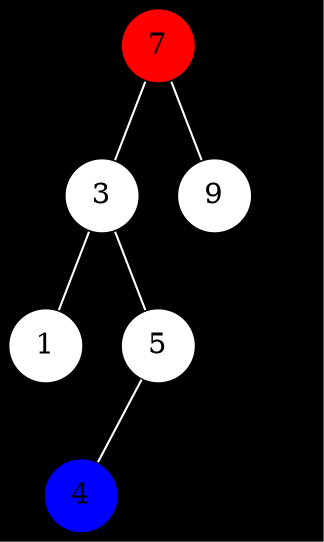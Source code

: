graph g {
    bgcolor = black;
    7 -- 3 [color = white];
    7 -- 9 [color = white];
    3 -- 1 [color = white];
    3 -- 5 [color = white];
    5 -- 4 [color = white];
    5 -- NULL [style = "invis"];
    1 [shape = circle, style = filled, fillcolor = white];
    3 [shape = circle, style = filled, fillcolor = white];
    5 [shape = circle, style = filled, fillcolor = white];
    7 [shape = circle, style = filled, fillcolor = red];
    9 [shape = circle, style = filled, fillcolor = white];
    4 [shape = circle, style = filled, fillcolor = blue];
    NULL [style = "invis"];
}

//dot lrl.dot | gvpr -c -f binarytree.gvpr | neato -n -Tpng -o lrl.png